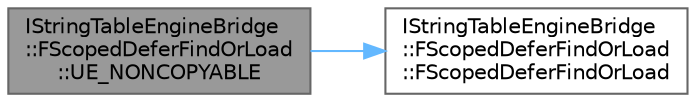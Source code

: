 digraph "IStringTableEngineBridge::FScopedDeferFindOrLoad::UE_NONCOPYABLE"
{
 // INTERACTIVE_SVG=YES
 // LATEX_PDF_SIZE
  bgcolor="transparent";
  edge [fontname=Helvetica,fontsize=10,labelfontname=Helvetica,labelfontsize=10];
  node [fontname=Helvetica,fontsize=10,shape=box,height=0.2,width=0.4];
  rankdir="LR";
  Node1 [id="Node000001",label="IStringTableEngineBridge\l::FScopedDeferFindOrLoad\l::UE_NONCOPYABLE",height=0.2,width=0.4,color="gray40", fillcolor="grey60", style="filled", fontcolor="black",tooltip=" "];
  Node1 -> Node2 [id="edge1_Node000001_Node000002",color="steelblue1",style="solid",tooltip=" "];
  Node2 [id="Node000002",label="IStringTableEngineBridge\l::FScopedDeferFindOrLoad\l::FScopedDeferFindOrLoad",height=0.2,width=0.4,color="grey40", fillcolor="white", style="filled",URL="$d3/d8f/structIStringTableEngineBridge_1_1FScopedDeferFindOrLoad.html#af2a4da5e0af6913231ec232dc5311a06",tooltip=" "];
}
